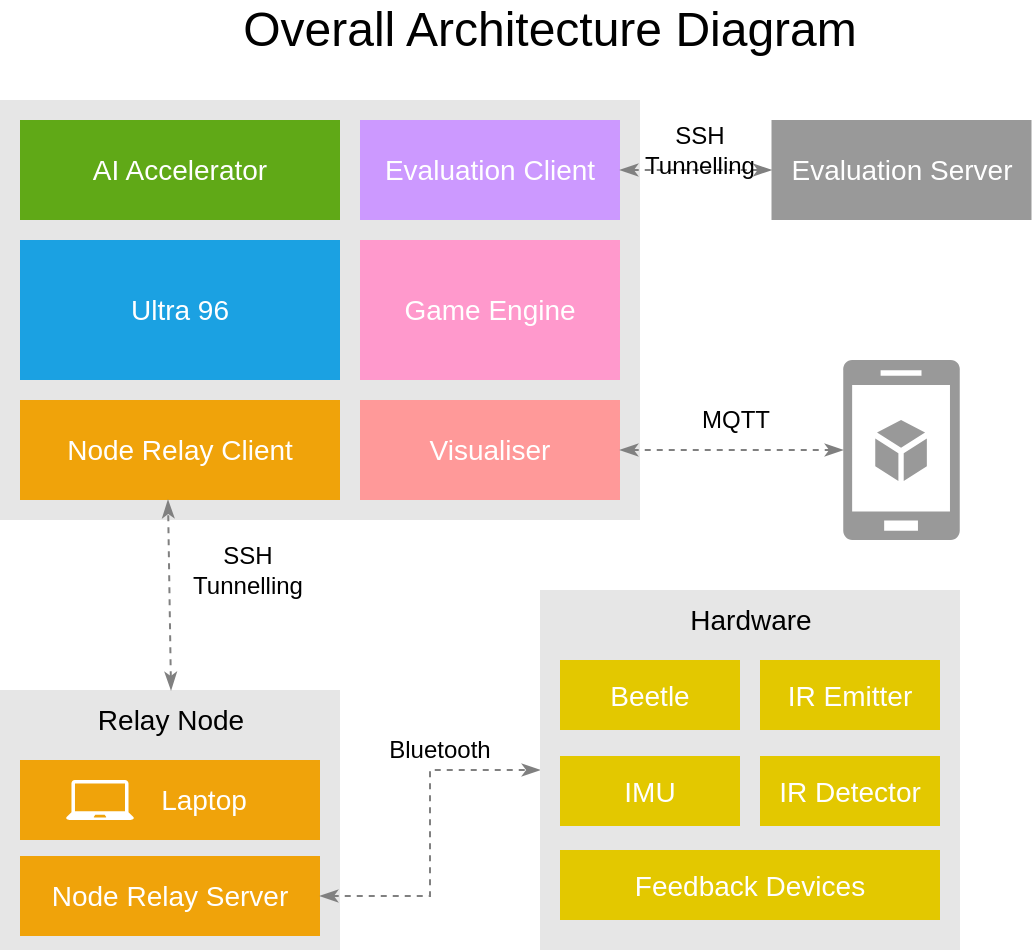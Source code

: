 <mxfile version="24.7.5">
  <diagram name="Page-1" id="RovbUQDV_0YPRc3pp8wG">
    <mxGraphModel dx="767" dy="1299" grid="1" gridSize="10" guides="1" tooltips="1" connect="1" arrows="1" fold="1" page="1" pageScale="1" pageWidth="850" pageHeight="1100" math="0" shadow="0">
      <root>
        <mxCell id="0" />
        <mxCell id="1" parent="0" />
        <mxCell id="sU7ZEoeaXOw1WCR-BWSg-9" value="" style="rounded=0;whiteSpace=wrap;html=1;fillColor=#E6E6E6;strokeColor=none;" vertex="1" parent="1">
          <mxGeometry x="340" y="535" width="170" height="130" as="geometry" />
        </mxCell>
        <mxCell id="sU7ZEoeaXOw1WCR-BWSg-11" value="" style="rounded=0;whiteSpace=wrap;html=1;strokeColor=none;fillColor=#f0a30a;fontColor=#000000;" vertex="1" parent="1">
          <mxGeometry x="350" y="570" width="150" height="40" as="geometry" />
        </mxCell>
        <mxCell id="sU7ZEoeaXOw1WCR-BWSg-1" value="" style="rounded=0;whiteSpace=wrap;html=1;fillColor=#E6E6E6;strokeColor=none;" vertex="1" parent="1">
          <mxGeometry x="340" y="240" width="320" height="210" as="geometry" />
        </mxCell>
        <mxCell id="sU7ZEoeaXOw1WCR-BWSg-2" value="&lt;font style=&quot;font-size: 14px;&quot;&gt;Ultra 96&lt;/font&gt;" style="rounded=0;whiteSpace=wrap;html=1;strokeColor=none;fillColor=#1ba1e2;fontColor=#ffffff;" vertex="1" parent="1">
          <mxGeometry x="350" y="310" width="160" height="70" as="geometry" />
        </mxCell>
        <mxCell id="sU7ZEoeaXOw1WCR-BWSg-3" value="&lt;font style=&quot;font-size: 14px;&quot;&gt;Game Engine&lt;/font&gt;" style="rounded=0;whiteSpace=wrap;html=1;strokeColor=none;fillColor=#FF99CC;fontColor=#ffffff;" vertex="1" parent="1">
          <mxGeometry x="520" y="310" width="130" height="70" as="geometry" />
        </mxCell>
        <mxCell id="sU7ZEoeaXOw1WCR-BWSg-4" value="&lt;font style=&quot;font-size: 14px;&quot;&gt;AI Accelerator&lt;/font&gt;" style="rounded=0;whiteSpace=wrap;html=1;strokeColor=none;fillColor=#60a917;fontColor=#ffffff;" vertex="1" parent="1">
          <mxGeometry x="350" y="250" width="160" height="50" as="geometry" />
        </mxCell>
        <mxCell id="sU7ZEoeaXOw1WCR-BWSg-5" value="&lt;font style=&quot;font-size: 14px;&quot;&gt;Evaluation Client&lt;/font&gt;" style="rounded=0;whiteSpace=wrap;html=1;strokeColor=none;fillColor=#CC99FF;fontColor=#ffffff;" vertex="1" parent="1">
          <mxGeometry x="520" y="250" width="130" height="50" as="geometry" />
        </mxCell>
        <mxCell id="sU7ZEoeaXOw1WCR-BWSg-6" value="&lt;font color=&quot;#ffffff&quot; style=&quot;font-size: 14px;&quot;&gt;Visualiser&lt;/font&gt;" style="rounded=0;whiteSpace=wrap;html=1;strokeColor=none;fillColor=#FF9999;fontColor=#000000;" vertex="1" parent="1">
          <mxGeometry x="520" y="390" width="130" height="50" as="geometry" />
        </mxCell>
        <mxCell id="sU7ZEoeaXOw1WCR-BWSg-7" value="&lt;font color=&quot;#ffffff&quot; style=&quot;font-size: 14px;&quot;&gt;Node Relay Client&lt;/font&gt;" style="rounded=0;whiteSpace=wrap;html=1;strokeColor=none;fillColor=#f0a30a;fontColor=#000000;" vertex="1" parent="1">
          <mxGeometry x="350" y="390" width="160" height="50" as="geometry" />
        </mxCell>
        <mxCell id="sU7ZEoeaXOw1WCR-BWSg-8" value="" style="endArrow=classicThin;dashed=1;html=1;rounded=0;endFill=1;entryX=0.009;entryY=0.16;entryDx=0;entryDy=0;entryPerimeter=0;strokeColor=#808080;startArrow=classicThin;startFill=1;exitX=0.5;exitY=0;exitDx=0;exitDy=0;" edge="1" parent="1" source="sU7ZEoeaXOw1WCR-BWSg-17">
          <mxGeometry width="50" height="50" relative="1" as="geometry">
            <mxPoint x="424.12" y="510" as="sourcePoint" />
            <mxPoint x="424" y="440.0" as="targetPoint" />
          </mxGeometry>
        </mxCell>
        <mxCell id="sU7ZEoeaXOw1WCR-BWSg-10" value="" style="sketch=0;pointerEvents=1;shadow=0;dashed=0;html=1;strokeColor=none;fillColor=#FFFFFF;labelPosition=center;verticalLabelPosition=bottom;verticalAlign=top;outlineConnect=0;align=center;shape=mxgraph.office.devices.laptop;" vertex="1" parent="1">
          <mxGeometry x="373" y="580" width="34" height="20" as="geometry" />
        </mxCell>
        <mxCell id="sU7ZEoeaXOw1WCR-BWSg-12" value="&lt;font style=&quot;font-size: 14px;&quot; color=&quot;#ffffff&quot;&gt;Laptop&lt;/font&gt;" style="text;html=1;align=center;verticalAlign=middle;whiteSpace=wrap;rounded=0;" vertex="1" parent="1">
          <mxGeometry x="407" y="575" width="70" height="30" as="geometry" />
        </mxCell>
        <mxCell id="sU7ZEoeaXOw1WCR-BWSg-13" value="&lt;font style=&quot;font-size: 14px;&quot; color=&quot;#ffffff&quot;&gt;Node Relay Server&lt;/font&gt;" style="rounded=0;whiteSpace=wrap;html=1;strokeColor=none;fillColor=#f0a30a;fontColor=#000000;" vertex="1" parent="1">
          <mxGeometry x="350" y="618" width="150" height="40" as="geometry" />
        </mxCell>
        <mxCell id="sU7ZEoeaXOw1WCR-BWSg-14" value="" style="endArrow=classicThin;dashed=1;html=1;rounded=0;endFill=1;strokeColor=#808080;startArrow=classicThin;startFill=1;exitX=1;exitY=0.5;exitDx=0;exitDy=0;entryX=0;entryY=0.5;entryDx=0;entryDy=0;edgeStyle=orthogonalEdgeStyle;" edge="1" parent="1" source="sU7ZEoeaXOw1WCR-BWSg-13" target="sU7ZEoeaXOw1WCR-BWSg-18">
          <mxGeometry width="50" height="50" relative="1" as="geometry">
            <mxPoint x="520" y="589.5" as="sourcePoint" />
            <mxPoint x="590" y="613" as="targetPoint" />
          </mxGeometry>
        </mxCell>
        <mxCell id="sU7ZEoeaXOw1WCR-BWSg-15" value="SSH Tunnelling" style="text;html=1;align=center;verticalAlign=middle;whiteSpace=wrap;rounded=0;" vertex="1" parent="1">
          <mxGeometry x="434" y="460" width="60" height="30" as="geometry" />
        </mxCell>
        <mxCell id="sU7ZEoeaXOw1WCR-BWSg-16" value="Bluetooth" style="text;html=1;align=center;verticalAlign=middle;whiteSpace=wrap;rounded=0;" vertex="1" parent="1">
          <mxGeometry x="530" y="550" width="60" height="30" as="geometry" />
        </mxCell>
        <mxCell id="sU7ZEoeaXOw1WCR-BWSg-17" value="&lt;font style=&quot;font-size: 14px;&quot;&gt;Relay Node&lt;/font&gt;" style="text;html=1;align=center;verticalAlign=middle;whiteSpace=wrap;rounded=0;" vertex="1" parent="1">
          <mxGeometry x="387" y="535" width="77" height="30" as="geometry" />
        </mxCell>
        <mxCell id="sU7ZEoeaXOw1WCR-BWSg-18" value="" style="rounded=0;whiteSpace=wrap;html=1;fillColor=#E6E6E6;strokeColor=none;" vertex="1" parent="1">
          <mxGeometry x="610" y="485" width="210" height="180" as="geometry" />
        </mxCell>
        <mxCell id="sU7ZEoeaXOw1WCR-BWSg-19" value="&lt;font style=&quot;font-size: 14px;&quot;&gt;Hardware&lt;/font&gt;" style="text;html=1;align=center;verticalAlign=middle;whiteSpace=wrap;rounded=0;" vertex="1" parent="1">
          <mxGeometry x="676.5" y="485" width="77" height="30" as="geometry" />
        </mxCell>
        <mxCell id="sU7ZEoeaXOw1WCR-BWSg-20" value="&lt;font color=&quot;#ffffff&quot; style=&quot;font-size: 14px;&quot;&gt;Beetle&lt;/font&gt;" style="rounded=0;whiteSpace=wrap;html=1;strokeColor=none;fillColor=#e3c800;fontColor=#000000;" vertex="1" parent="1">
          <mxGeometry x="620" y="520" width="90" height="35" as="geometry" />
        </mxCell>
        <mxCell id="sU7ZEoeaXOw1WCR-BWSg-21" value="&lt;font color=&quot;#ffffff&quot; style=&quot;font-size: 14px;&quot;&gt;IR Emitter&lt;/font&gt;" style="rounded=0;whiteSpace=wrap;html=1;strokeColor=none;fillColor=#e3c800;fontColor=#000000;" vertex="1" parent="1">
          <mxGeometry x="720" y="520" width="90" height="35" as="geometry" />
        </mxCell>
        <mxCell id="sU7ZEoeaXOw1WCR-BWSg-22" value="&lt;font color=&quot;#ffffff&quot; style=&quot;font-size: 14px;&quot;&gt;IMU&lt;/font&gt;" style="rounded=0;whiteSpace=wrap;html=1;strokeColor=none;fillColor=#e3c800;fontColor=#000000;" vertex="1" parent="1">
          <mxGeometry x="620" y="568" width="90" height="35" as="geometry" />
        </mxCell>
        <mxCell id="sU7ZEoeaXOw1WCR-BWSg-23" value="&lt;font color=&quot;#ffffff&quot; style=&quot;font-size: 14px;&quot;&gt;IR Detector&lt;/font&gt;" style="rounded=0;whiteSpace=wrap;html=1;strokeColor=none;fillColor=#e3c800;fontColor=#000000;" vertex="1" parent="1">
          <mxGeometry x="720" y="568" width="90" height="35" as="geometry" />
        </mxCell>
        <mxCell id="sU7ZEoeaXOw1WCR-BWSg-24" value="&lt;font color=&quot;#ffffff&quot; style=&quot;font-size: 14px;&quot;&gt;Feedback Devices&lt;/font&gt;" style="rounded=0;whiteSpace=wrap;html=1;strokeColor=none;fillColor=#e3c800;fontColor=#000000;" vertex="1" parent="1">
          <mxGeometry x="620" y="615" width="190" height="35" as="geometry" />
        </mxCell>
        <mxCell id="sU7ZEoeaXOw1WCR-BWSg-25" value="" style="verticalLabelPosition=bottom;html=1;verticalAlign=top;align=center;strokeColor=none;fillColor=#999999;shape=mxgraph.azure.mobile_services;pointerEvents=1;" vertex="1" parent="1">
          <mxGeometry x="761.5" y="370" width="58.5" height="90" as="geometry" />
        </mxCell>
        <mxCell id="sU7ZEoeaXOw1WCR-BWSg-26" value="" style="endArrow=classicThin;dashed=1;html=1;rounded=0;endFill=1;strokeColor=#808080;startArrow=classicThin;startFill=1;exitX=1;exitY=0.5;exitDx=0;exitDy=0;entryX=0;entryY=0.5;entryDx=0;entryDy=0;entryPerimeter=0;" edge="1" parent="1" source="sU7ZEoeaXOw1WCR-BWSg-6" target="sU7ZEoeaXOw1WCR-BWSg-25">
          <mxGeometry width="50" height="50" relative="1" as="geometry">
            <mxPoint x="656.5" y="414.71" as="sourcePoint" />
            <mxPoint x="746.5" y="414.71" as="targetPoint" />
          </mxGeometry>
        </mxCell>
        <mxCell id="sU7ZEoeaXOw1WCR-BWSg-27" value="MQTT" style="text;html=1;align=center;verticalAlign=middle;whiteSpace=wrap;rounded=0;" vertex="1" parent="1">
          <mxGeometry x="677.5" y="385" width="60" height="30" as="geometry" />
        </mxCell>
        <mxCell id="sU7ZEoeaXOw1WCR-BWSg-30" value="&lt;font style=&quot;font-size: 14px;&quot;&gt;Evaluation Server&lt;/font&gt;" style="rounded=0;whiteSpace=wrap;html=1;strokeColor=none;fillColor=#999999;fontColor=#ffffff;" vertex="1" parent="1">
          <mxGeometry x="725.75" y="250" width="130" height="50" as="geometry" />
        </mxCell>
        <mxCell id="sU7ZEoeaXOw1WCR-BWSg-31" value="" style="endArrow=classicThin;dashed=1;html=1;rounded=0;endFill=1;strokeColor=#808080;startArrow=classicThin;startFill=1;exitX=1;exitY=0.5;exitDx=0;exitDy=0;entryX=0;entryY=0.5;entryDx=0;entryDy=0;" edge="1" parent="1" source="sU7ZEoeaXOw1WCR-BWSg-5" target="sU7ZEoeaXOw1WCR-BWSg-30">
          <mxGeometry width="50" height="50" relative="1" as="geometry">
            <mxPoint x="670" y="320" as="sourcePoint" />
            <mxPoint x="782" y="320" as="targetPoint" />
          </mxGeometry>
        </mxCell>
        <mxCell id="sU7ZEoeaXOw1WCR-BWSg-32" value="SSH Tunnelling" style="text;html=1;align=center;verticalAlign=middle;whiteSpace=wrap;rounded=0;" vertex="1" parent="1">
          <mxGeometry x="660" y="250" width="60" height="30" as="geometry" />
        </mxCell>
        <mxCell id="sU7ZEoeaXOw1WCR-BWSg-33" value="&lt;font style=&quot;font-size: 24px;&quot;&gt;Overall Architecture Diagram&lt;/font&gt;" style="text;html=1;align=center;verticalAlign=middle;whiteSpace=wrap;rounded=0;" vertex="1" parent="1">
          <mxGeometry x="450" y="190" width="330" height="30" as="geometry" />
        </mxCell>
      </root>
    </mxGraphModel>
  </diagram>
</mxfile>
